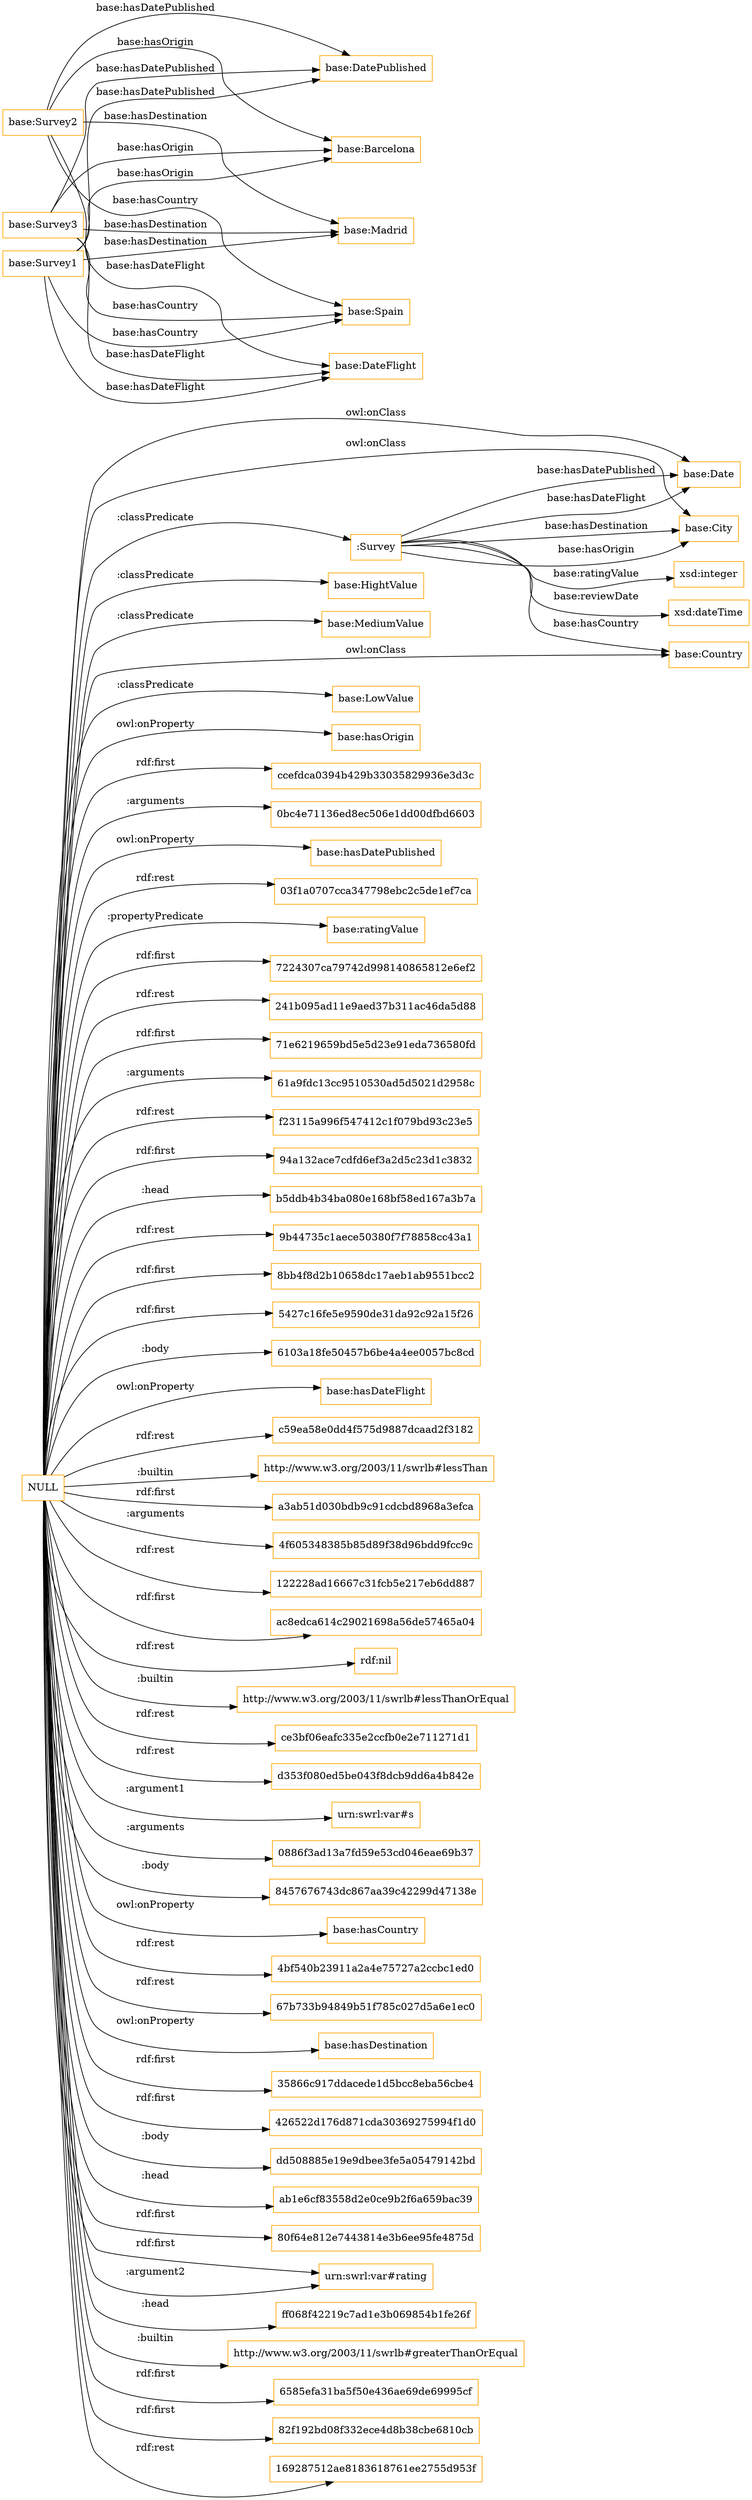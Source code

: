 digraph ar2dtool_diagram { 
rankdir=LR;
size="1501"
node [shape = rectangle, color="orange"]; "base:City" ":Survey" "base:HightValue" "base:Country" "base:MediumValue" "base:Date" "base:LowValue" ; /*classes style*/
	"base:Survey2" -> "base:DatePublished" [ label = "base:hasDatePublished" ];
	"base:Survey2" -> "base:Spain" [ label = "base:hasCountry" ];
	"base:Survey2" -> "base:Barcelona" [ label = "base:hasOrigin" ];
	"base:Survey2" -> "base:DateFlight" [ label = "base:hasDateFlight" ];
	"base:Survey2" -> "base:Madrid" [ label = "base:hasDestination" ];
	"base:Survey3" -> "base:DateFlight" [ label = "base:hasDateFlight" ];
	"base:Survey3" -> "base:Madrid" [ label = "base:hasDestination" ];
	"base:Survey3" -> "base:Barcelona" [ label = "base:hasOrigin" ];
	"base:Survey3" -> "base:DatePublished" [ label = "base:hasDatePublished" ];
	"base:Survey3" -> "base:Spain" [ label = "base:hasCountry" ];
	"NULL" -> "base:hasOrigin" [ label = "owl:onProperty" ];
	"NULL" -> "ccefdca0394b429b33035829936e3d3c" [ label = "rdf:first" ];
	"NULL" -> "0bc4e71136ed8ec506e1dd00dfbd6603" [ label = ":arguments" ];
	"NULL" -> "base:hasDatePublished" [ label = "owl:onProperty" ];
	"NULL" -> "03f1a0707cca347798ebc2c5de1ef7ca" [ label = "rdf:rest" ];
	"NULL" -> "base:ratingValue" [ label = ":propertyPredicate" ];
	"NULL" -> "7224307ca79742d998140865812e6ef2" [ label = "rdf:first" ];
	"NULL" -> "241b095ad11e9aed37b311ac46da5d88" [ label = "rdf:rest" ];
	"NULL" -> "71e6219659bd5e5d23e91eda736580fd" [ label = "rdf:first" ];
	"NULL" -> "61a9fdc13cc9510530ad5d5021d2958c" [ label = ":arguments" ];
	"NULL" -> "f23115a996f547412c1f079bd93c23e5" [ label = "rdf:rest" ];
	"NULL" -> "94a132ace7cdfd6ef3a2d5c23d1c3832" [ label = "rdf:first" ];
	"NULL" -> "base:HightValue" [ label = ":classPredicate" ];
	"NULL" -> "b5ddb4b34ba080e168bf58ed167a3b7a" [ label = ":head" ];
	"NULL" -> "9b44735c1aece50380f7f78858cc43a1" [ label = "rdf:rest" ];
	"NULL" -> "8bb4f8d2b10658dc17aeb1ab9551bcc2" [ label = "rdf:first" ];
	"NULL" -> "base:Country" [ label = "owl:onClass" ];
	"NULL" -> "5427c16fe5e9590de31da92c92a15f26" [ label = "rdf:first" ];
	"NULL" -> "6103a18fe50457b6be4a4ee0057bc8cd" [ label = ":body" ];
	"NULL" -> "base:City" [ label = "owl:onClass" ];
	"NULL" -> "base:hasDateFlight" [ label = "owl:onProperty" ];
	"NULL" -> "c59ea58e0dd4f575d9887dcaad2f3182" [ label = "rdf:rest" ];
	"NULL" -> "base:Date" [ label = "owl:onClass" ];
	"NULL" -> "http://www.w3.org/2003/11/swrlb#lessThan" [ label = ":builtin" ];
	"NULL" -> "a3ab51d030bdb9c91cdcbd8968a3efca" [ label = "rdf:first" ];
	"NULL" -> "4f605348385b85d89f38d96bdd9fcc9c" [ label = ":arguments" ];
	"NULL" -> "122228ad16667c31fcb5e217eb6dd887" [ label = "rdf:rest" ];
	"NULL" -> "ac8edca614c29021698a56de57465a04" [ label = "rdf:first" ];
	"NULL" -> "rdf:nil" [ label = "rdf:rest" ];
	"NULL" -> "http://www.w3.org/2003/11/swrlb#lessThanOrEqual" [ label = ":builtin" ];
	"NULL" -> "ce3bf06eafc335e2ccfb0e2e711271d1" [ label = "rdf:rest" ];
	"NULL" -> "d353f080ed5be043f8dcb9dd6a4b842e" [ label = "rdf:rest" ];
	"NULL" -> "urn:swrl:var#s" [ label = ":argument1" ];
	"NULL" -> "0886f3ad13a7fd59e53cd046eae69b37" [ label = ":arguments" ];
	"NULL" -> "8457676743dc867aa39c42299d47138e" [ label = ":body" ];
	"NULL" -> "base:hasCountry" [ label = "owl:onProperty" ];
	"NULL" -> "4bf540b23911a2a4e75727a2ccbc1ed0" [ label = "rdf:rest" ];
	"NULL" -> "67b733b94849b51f785c027d5a6e1ec0" [ label = "rdf:rest" ];
	"NULL" -> "base:hasDestination" [ label = "owl:onProperty" ];
	"NULL" -> "base:LowValue" [ label = ":classPredicate" ];
	"NULL" -> "35866c917ddacede1d5bcc8eba56cbe4" [ label = "rdf:first" ];
	"NULL" -> ":Survey" [ label = ":classPredicate" ];
	"NULL" -> "426522d176d871cda30369275994f1d0" [ label = "rdf:first" ];
	"NULL" -> "dd508885e19e9dbee3fe5a05479142bd" [ label = ":body" ];
	"NULL" -> "ab1e6cf83558d2e0ce9b2f6a659bac39" [ label = ":head" ];
	"NULL" -> "80f64e812e7443814e3b6ee95fe4875d" [ label = "rdf:first" ];
	"NULL" -> "urn:swrl:var#rating" [ label = "rdf:first" ];
	"NULL" -> "ff068f42219c7ad1e3b069854b1fe26f" [ label = ":head" ];
	"NULL" -> "http://www.w3.org/2003/11/swrlb#greaterThanOrEqual" [ label = ":builtin" ];
	"NULL" -> "6585efa31ba5f50e436ae69de69995cf" [ label = "rdf:first" ];
	"NULL" -> "urn:swrl:var#rating" [ label = ":argument2" ];
	"NULL" -> "82f192bd08f332ece4d8b38cbe6810cb" [ label = "rdf:first" ];
	"NULL" -> "base:MediumValue" [ label = ":classPredicate" ];
	"NULL" -> "169287512ae8183618761ee2755d953f" [ label = "rdf:rest" ];
	"base:Survey1" -> "base:Madrid" [ label = "base:hasDestination" ];
	"base:Survey1" -> "base:DatePublished" [ label = "base:hasDatePublished" ];
	"base:Survey1" -> "base:Spain" [ label = "base:hasCountry" ];
	"base:Survey1" -> "base:Barcelona" [ label = "base:hasOrigin" ];
	"base:Survey1" -> "base:DateFlight" [ label = "base:hasDateFlight" ];
	":Survey" -> "base:City" [ label = "base:hasOrigin" ];
	":Survey" -> "base:Date" [ label = "base:hasDatePublished" ];
	":Survey" -> "base:City" [ label = "base:hasDestination" ];
	":Survey" -> "xsd:integer" [ label = "base:ratingValue" ];
	":Survey" -> "base:Date" [ label = "base:hasDateFlight" ];
	":Survey" -> "xsd:dateTime" [ label = "base:reviewDate" ];
	":Survey" -> "base:Country" [ label = "base:hasCountry" ];

}
